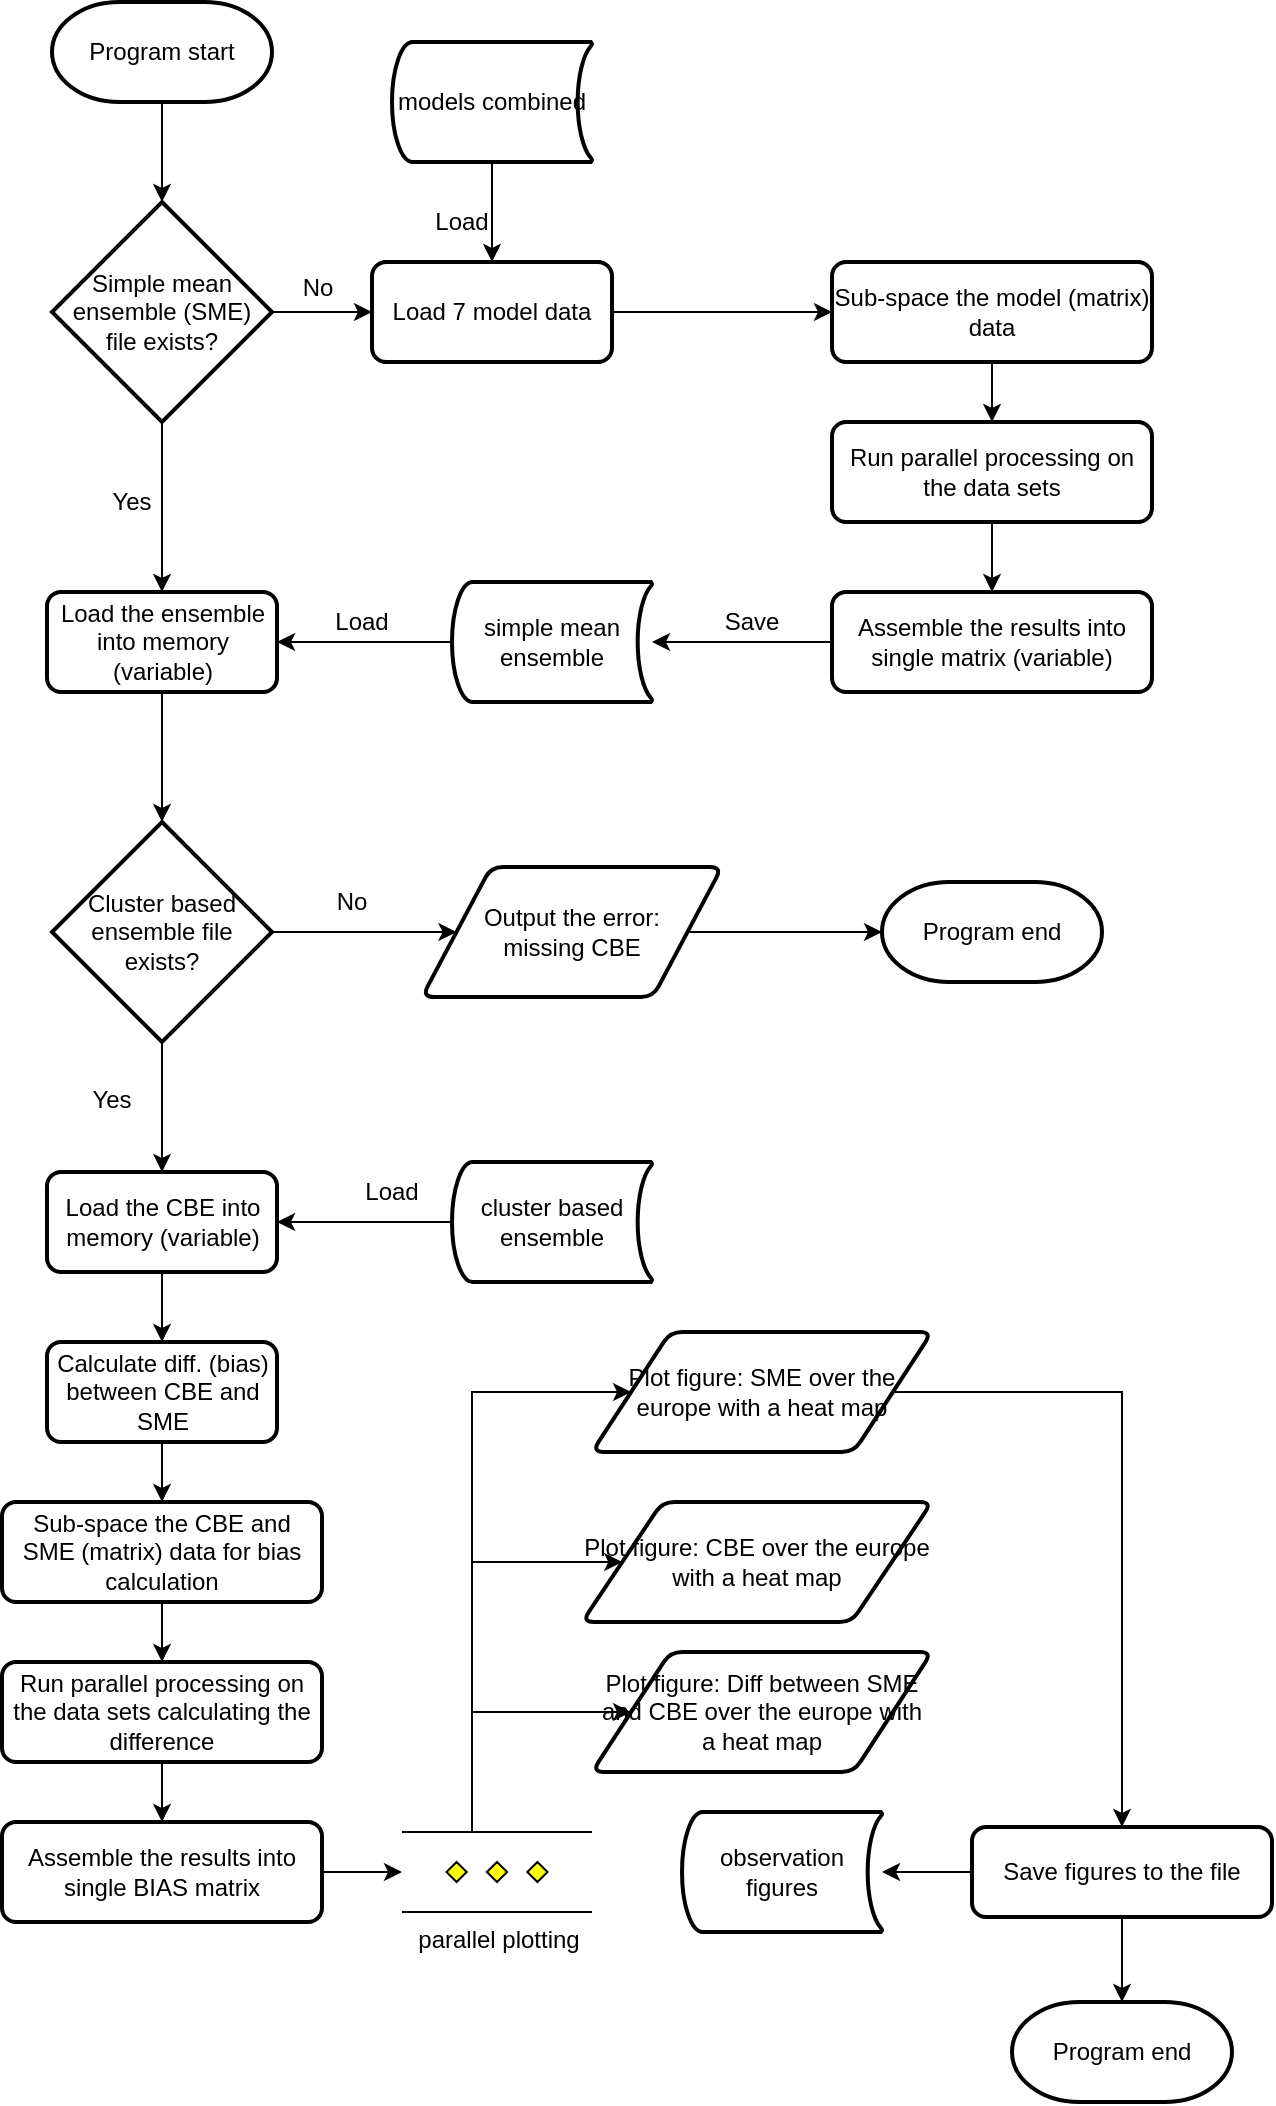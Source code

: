 <mxfile version="12.6.5" type="device"><diagram id="C5RBs43oDa-KdzZeNtuy" name="Page-1"><mxGraphModel dx="1730" dy="1027" grid="1" gridSize="10" guides="1" tooltips="1" connect="1" arrows="1" fold="1" page="1" pageScale="1" pageWidth="827" pageHeight="1169" math="0" shadow="0"><root><mxCell id="WIyWlLk6GJQsqaUBKTNV-0"/><mxCell id="WIyWlLk6GJQsqaUBKTNV-1" parent="WIyWlLk6GJQsqaUBKTNV-0"/><mxCell id="qpFEkJ7Q2w2mQUoa2Wys-6" style="edgeStyle=orthogonalEdgeStyle;rounded=0;orthogonalLoop=1;jettySize=auto;html=1;entryX=0.5;entryY=0;entryDx=0;entryDy=0;entryPerimeter=0;" edge="1" parent="WIyWlLk6GJQsqaUBKTNV-1" source="qpFEkJ7Q2w2mQUoa2Wys-4" target="qpFEkJ7Q2w2mQUoa2Wys-5"><mxGeometry relative="1" as="geometry"/></mxCell><mxCell id="qpFEkJ7Q2w2mQUoa2Wys-4" value="Program start" style="strokeWidth=2;html=1;shape=mxgraph.flowchart.terminator;whiteSpace=wrap;" vertex="1" parent="WIyWlLk6GJQsqaUBKTNV-1"><mxGeometry x="180" y="610" width="110" height="50" as="geometry"/></mxCell><mxCell id="qpFEkJ7Q2w2mQUoa2Wys-9" style="edgeStyle=orthogonalEdgeStyle;rounded=0;orthogonalLoop=1;jettySize=auto;html=1;" edge="1" parent="WIyWlLk6GJQsqaUBKTNV-1" source="qpFEkJ7Q2w2mQUoa2Wys-5" target="qpFEkJ7Q2w2mQUoa2Wys-8"><mxGeometry relative="1" as="geometry"/></mxCell><mxCell id="qpFEkJ7Q2w2mQUoa2Wys-33" style="edgeStyle=orthogonalEdgeStyle;rounded=0;orthogonalLoop=1;jettySize=auto;html=1;" edge="1" parent="WIyWlLk6GJQsqaUBKTNV-1" source="qpFEkJ7Q2w2mQUoa2Wys-5" target="qpFEkJ7Q2w2mQUoa2Wys-32"><mxGeometry relative="1" as="geometry"/></mxCell><mxCell id="qpFEkJ7Q2w2mQUoa2Wys-5" value="Simple mean ensemble (SME) file exists?" style="strokeWidth=2;html=1;shape=mxgraph.flowchart.decision;whiteSpace=wrap;" vertex="1" parent="WIyWlLk6GJQsqaUBKTNV-1"><mxGeometry x="180" y="710" width="110" height="110" as="geometry"/></mxCell><mxCell id="qpFEkJ7Q2w2mQUoa2Wys-22" style="edgeStyle=orthogonalEdgeStyle;rounded=0;orthogonalLoop=1;jettySize=auto;html=1;entryX=0.5;entryY=0;entryDx=0;entryDy=0;entryPerimeter=0;" edge="1" parent="WIyWlLk6GJQsqaUBKTNV-1" source="qpFEkJ7Q2w2mQUoa2Wys-8" target="qpFEkJ7Q2w2mQUoa2Wys-21"><mxGeometry relative="1" as="geometry"/></mxCell><mxCell id="qpFEkJ7Q2w2mQUoa2Wys-8" value="Load the ensemble into memory (variable)" style="rounded=1;whiteSpace=wrap;html=1;absoluteArcSize=1;arcSize=14;strokeWidth=2;" vertex="1" parent="WIyWlLk6GJQsqaUBKTNV-1"><mxGeometry x="177.5" y="905" width="115" height="50" as="geometry"/></mxCell><mxCell id="qpFEkJ7Q2w2mQUoa2Wys-10" value="Yes" style="text;html=1;strokeColor=none;fillColor=none;align=center;verticalAlign=middle;whiteSpace=wrap;rounded=0;" vertex="1" parent="WIyWlLk6GJQsqaUBKTNV-1"><mxGeometry x="200" y="850" width="40" height="20" as="geometry"/></mxCell><mxCell id="qpFEkJ7Q2w2mQUoa2Wys-40" style="edgeStyle=orthogonalEdgeStyle;rounded=0;orthogonalLoop=1;jettySize=auto;html=1;" edge="1" parent="WIyWlLk6GJQsqaUBKTNV-1" source="qpFEkJ7Q2w2mQUoa2Wys-11" target="qpFEkJ7Q2w2mQUoa2Wys-39"><mxGeometry relative="1" as="geometry"/></mxCell><mxCell id="qpFEkJ7Q2w2mQUoa2Wys-11" value="Sub-space the model (matrix) data" style="rounded=1;whiteSpace=wrap;html=1;absoluteArcSize=1;arcSize=14;strokeWidth=2;" vertex="1" parent="WIyWlLk6GJQsqaUBKTNV-1"><mxGeometry x="570" y="740" width="160" height="50" as="geometry"/></mxCell><mxCell id="qpFEkJ7Q2w2mQUoa2Wys-15" value="No" style="text;html=1;strokeColor=none;fillColor=none;align=center;verticalAlign=middle;whiteSpace=wrap;rounded=0;" vertex="1" parent="WIyWlLk6GJQsqaUBKTNV-1"><mxGeometry x="292.5" y="743" width="40" height="20" as="geometry"/></mxCell><mxCell id="qpFEkJ7Q2w2mQUoa2Wys-16" value="Load" style="text;html=1;strokeColor=none;fillColor=none;align=center;verticalAlign=middle;whiteSpace=wrap;rounded=0;" vertex="1" parent="WIyWlLk6GJQsqaUBKTNV-1"><mxGeometry x="315" y="910" width="40" height="20" as="geometry"/></mxCell><mxCell id="qpFEkJ7Q2w2mQUoa2Wys-18" value="Save" style="text;html=1;strokeColor=none;fillColor=none;align=center;verticalAlign=middle;whiteSpace=wrap;rounded=0;" vertex="1" parent="WIyWlLk6GJQsqaUBKTNV-1"><mxGeometry x="510" y="910" width="40" height="20" as="geometry"/></mxCell><mxCell id="qpFEkJ7Q2w2mQUoa2Wys-24" style="edgeStyle=orthogonalEdgeStyle;rounded=0;orthogonalLoop=1;jettySize=auto;html=1;" edge="1" parent="WIyWlLk6GJQsqaUBKTNV-1" source="qpFEkJ7Q2w2mQUoa2Wys-21" target="qpFEkJ7Q2w2mQUoa2Wys-23"><mxGeometry relative="1" as="geometry"/></mxCell><mxCell id="qpFEkJ7Q2w2mQUoa2Wys-27" style="edgeStyle=orthogonalEdgeStyle;rounded=0;orthogonalLoop=1;jettySize=auto;html=1;" edge="1" parent="WIyWlLk6GJQsqaUBKTNV-1" source="qpFEkJ7Q2w2mQUoa2Wys-21" target="qpFEkJ7Q2w2mQUoa2Wys-26"><mxGeometry relative="1" as="geometry"/></mxCell><mxCell id="qpFEkJ7Q2w2mQUoa2Wys-21" value="Cluster based ensemble file exists?" style="strokeWidth=2;html=1;shape=mxgraph.flowchart.decision;whiteSpace=wrap;" vertex="1" parent="WIyWlLk6GJQsqaUBKTNV-1"><mxGeometry x="180" y="1020" width="110" height="110" as="geometry"/></mxCell><mxCell id="qpFEkJ7Q2w2mQUoa2Wys-46" style="edgeStyle=orthogonalEdgeStyle;rounded=0;orthogonalLoop=1;jettySize=auto;html=1;" edge="1" parent="WIyWlLk6GJQsqaUBKTNV-1" source="qpFEkJ7Q2w2mQUoa2Wys-23" target="qpFEkJ7Q2w2mQUoa2Wys-45"><mxGeometry relative="1" as="geometry"/></mxCell><mxCell id="qpFEkJ7Q2w2mQUoa2Wys-23" value="Output the error:&lt;br&gt;missing CBE" style="shape=parallelogram;html=1;strokeWidth=2;perimeter=parallelogramPerimeter;whiteSpace=wrap;rounded=1;arcSize=12;size=0.23;" vertex="1" parent="WIyWlLk6GJQsqaUBKTNV-1"><mxGeometry x="365" y="1042.5" width="150" height="65" as="geometry"/></mxCell><mxCell id="qpFEkJ7Q2w2mQUoa2Wys-25" value="No" style="text;html=1;strokeColor=none;fillColor=none;align=center;verticalAlign=middle;whiteSpace=wrap;rounded=0;" vertex="1" parent="WIyWlLk6GJQsqaUBKTNV-1"><mxGeometry x="310" y="1050" width="40" height="20" as="geometry"/></mxCell><mxCell id="qpFEkJ7Q2w2mQUoa2Wys-56" style="edgeStyle=orthogonalEdgeStyle;rounded=0;orthogonalLoop=1;jettySize=auto;html=1;" edge="1" parent="WIyWlLk6GJQsqaUBKTNV-1" source="qpFEkJ7Q2w2mQUoa2Wys-26" target="qpFEkJ7Q2w2mQUoa2Wys-47"><mxGeometry relative="1" as="geometry"/></mxCell><mxCell id="qpFEkJ7Q2w2mQUoa2Wys-26" value="Load the CBE into memory (variable)" style="rounded=1;whiteSpace=wrap;html=1;absoluteArcSize=1;arcSize=14;strokeWidth=2;" vertex="1" parent="WIyWlLk6GJQsqaUBKTNV-1"><mxGeometry x="177.5" y="1195" width="115" height="50" as="geometry"/></mxCell><mxCell id="qpFEkJ7Q2w2mQUoa2Wys-30" value="Load" style="text;html=1;strokeColor=none;fillColor=none;align=center;verticalAlign=middle;whiteSpace=wrap;rounded=0;" vertex="1" parent="WIyWlLk6GJQsqaUBKTNV-1"><mxGeometry x="330" y="1195" width="40" height="20" as="geometry"/></mxCell><mxCell id="qpFEkJ7Q2w2mQUoa2Wys-31" value="Yes" style="text;html=1;strokeColor=none;fillColor=none;align=center;verticalAlign=middle;whiteSpace=wrap;rounded=0;" vertex="1" parent="WIyWlLk6GJQsqaUBKTNV-1"><mxGeometry x="190" y="1149" width="40" height="20" as="geometry"/></mxCell><mxCell id="qpFEkJ7Q2w2mQUoa2Wys-38" style="edgeStyle=orthogonalEdgeStyle;rounded=0;orthogonalLoop=1;jettySize=auto;html=1;entryX=0;entryY=0.5;entryDx=0;entryDy=0;" edge="1" parent="WIyWlLk6GJQsqaUBKTNV-1" source="qpFEkJ7Q2w2mQUoa2Wys-32" target="qpFEkJ7Q2w2mQUoa2Wys-11"><mxGeometry relative="1" as="geometry"/></mxCell><mxCell id="qpFEkJ7Q2w2mQUoa2Wys-32" value="Load 7 model data" style="rounded=1;whiteSpace=wrap;html=1;absoluteArcSize=1;arcSize=14;strokeWidth=2;" vertex="1" parent="WIyWlLk6GJQsqaUBKTNV-1"><mxGeometry x="340" y="740" width="120" height="50" as="geometry"/></mxCell><mxCell id="qpFEkJ7Q2w2mQUoa2Wys-37" value="Load" style="text;html=1;strokeColor=none;fillColor=none;align=center;verticalAlign=middle;whiteSpace=wrap;rounded=0;" vertex="1" parent="WIyWlLk6GJQsqaUBKTNV-1"><mxGeometry x="365" y="710" width="40" height="20" as="geometry"/></mxCell><mxCell id="qpFEkJ7Q2w2mQUoa2Wys-42" style="edgeStyle=orthogonalEdgeStyle;rounded=0;orthogonalLoop=1;jettySize=auto;html=1;" edge="1" parent="WIyWlLk6GJQsqaUBKTNV-1" source="qpFEkJ7Q2w2mQUoa2Wys-39" target="qpFEkJ7Q2w2mQUoa2Wys-41"><mxGeometry relative="1" as="geometry"/></mxCell><mxCell id="qpFEkJ7Q2w2mQUoa2Wys-39" value="Run parallel processing on the data sets" style="rounded=1;whiteSpace=wrap;html=1;absoluteArcSize=1;arcSize=14;strokeWidth=2;" vertex="1" parent="WIyWlLk6GJQsqaUBKTNV-1"><mxGeometry x="570" y="820" width="160" height="50" as="geometry"/></mxCell><mxCell id="qpFEkJ7Q2w2mQUoa2Wys-65" style="edgeStyle=orthogonalEdgeStyle;rounded=0;orthogonalLoop=1;jettySize=auto;html=1;" edge="1" parent="WIyWlLk6GJQsqaUBKTNV-1" source="qpFEkJ7Q2w2mQUoa2Wys-41" target="qpFEkJ7Q2w2mQUoa2Wys-64"><mxGeometry relative="1" as="geometry"/></mxCell><mxCell id="qpFEkJ7Q2w2mQUoa2Wys-41" value="Assemble the results into single matrix (variable)" style="rounded=1;whiteSpace=wrap;html=1;absoluteArcSize=1;arcSize=14;strokeWidth=2;" vertex="1" parent="WIyWlLk6GJQsqaUBKTNV-1"><mxGeometry x="570" y="905" width="160" height="50" as="geometry"/></mxCell><mxCell id="qpFEkJ7Q2w2mQUoa2Wys-45" value="Program end" style="strokeWidth=2;html=1;shape=mxgraph.flowchart.terminator;whiteSpace=wrap;" vertex="1" parent="WIyWlLk6GJQsqaUBKTNV-1"><mxGeometry x="595" y="1050" width="110" height="50" as="geometry"/></mxCell><mxCell id="qpFEkJ7Q2w2mQUoa2Wys-59" style="edgeStyle=orthogonalEdgeStyle;rounded=0;orthogonalLoop=1;jettySize=auto;html=1;" edge="1" parent="WIyWlLk6GJQsqaUBKTNV-1" source="qpFEkJ7Q2w2mQUoa2Wys-47" target="qpFEkJ7Q2w2mQUoa2Wys-50"><mxGeometry relative="1" as="geometry"/></mxCell><mxCell id="qpFEkJ7Q2w2mQUoa2Wys-47" value="Calculate diff. (bias) between CBE and SME" style="rounded=1;whiteSpace=wrap;html=1;absoluteArcSize=1;arcSize=14;strokeWidth=2;" vertex="1" parent="WIyWlLk6GJQsqaUBKTNV-1"><mxGeometry x="177.5" y="1280" width="115" height="50" as="geometry"/></mxCell><mxCell id="qpFEkJ7Q2w2mQUoa2Wys-54" style="edgeStyle=orthogonalEdgeStyle;rounded=0;orthogonalLoop=1;jettySize=auto;html=1;" edge="1" parent="WIyWlLk6GJQsqaUBKTNV-1" source="qpFEkJ7Q2w2mQUoa2Wys-50" target="qpFEkJ7Q2w2mQUoa2Wys-51"><mxGeometry relative="1" as="geometry"/></mxCell><mxCell id="qpFEkJ7Q2w2mQUoa2Wys-50" value="Sub-space the CBE and SME (matrix) data for bias calculation" style="rounded=1;whiteSpace=wrap;html=1;absoluteArcSize=1;arcSize=14;strokeWidth=2;" vertex="1" parent="WIyWlLk6GJQsqaUBKTNV-1"><mxGeometry x="155" y="1360" width="160" height="50" as="geometry"/></mxCell><mxCell id="qpFEkJ7Q2w2mQUoa2Wys-55" style="edgeStyle=orthogonalEdgeStyle;rounded=0;orthogonalLoop=1;jettySize=auto;html=1;" edge="1" parent="WIyWlLk6GJQsqaUBKTNV-1" source="qpFEkJ7Q2w2mQUoa2Wys-51" target="qpFEkJ7Q2w2mQUoa2Wys-52"><mxGeometry relative="1" as="geometry"/></mxCell><mxCell id="qpFEkJ7Q2w2mQUoa2Wys-51" value="Run parallel processing on the data sets calculating the difference" style="rounded=1;whiteSpace=wrap;html=1;absoluteArcSize=1;arcSize=14;strokeWidth=2;" vertex="1" parent="WIyWlLk6GJQsqaUBKTNV-1"><mxGeometry x="155" y="1440" width="160" height="50" as="geometry"/></mxCell><mxCell id="qpFEkJ7Q2w2mQUoa2Wys-74" style="edgeStyle=orthogonalEdgeStyle;rounded=0;orthogonalLoop=1;jettySize=auto;html=1;entryX=0;entryY=0.5;entryDx=0;entryDy=0;entryPerimeter=0;" edge="1" parent="WIyWlLk6GJQsqaUBKTNV-1" source="qpFEkJ7Q2w2mQUoa2Wys-52" target="qpFEkJ7Q2w2mQUoa2Wys-71"><mxGeometry relative="1" as="geometry"/></mxCell><mxCell id="qpFEkJ7Q2w2mQUoa2Wys-52" value="Assemble the results into single BIAS matrix" style="rounded=1;whiteSpace=wrap;html=1;absoluteArcSize=1;arcSize=14;strokeWidth=2;" vertex="1" parent="WIyWlLk6GJQsqaUBKTNV-1"><mxGeometry x="155" y="1520" width="160" height="50" as="geometry"/></mxCell><mxCell id="qpFEkJ7Q2w2mQUoa2Wys-63" style="edgeStyle=orthogonalEdgeStyle;rounded=0;orthogonalLoop=1;jettySize=auto;html=1;" edge="1" parent="WIyWlLk6GJQsqaUBKTNV-1" source="qpFEkJ7Q2w2mQUoa2Wys-62" target="qpFEkJ7Q2w2mQUoa2Wys-26"><mxGeometry relative="1" as="geometry"/></mxCell><mxCell id="qpFEkJ7Q2w2mQUoa2Wys-62" value="&lt;span style=&quot;white-space: normal&quot;&gt;cluster based ensemble&lt;/span&gt;" style="strokeWidth=2;html=1;shape=mxgraph.flowchart.stored_data;whiteSpace=wrap;" vertex="1" parent="WIyWlLk6GJQsqaUBKTNV-1"><mxGeometry x="380" y="1190" width="100" height="60" as="geometry"/></mxCell><mxCell id="qpFEkJ7Q2w2mQUoa2Wys-66" style="edgeStyle=orthogonalEdgeStyle;rounded=0;orthogonalLoop=1;jettySize=auto;html=1;" edge="1" parent="WIyWlLk6GJQsqaUBKTNV-1" source="qpFEkJ7Q2w2mQUoa2Wys-64" target="qpFEkJ7Q2w2mQUoa2Wys-8"><mxGeometry relative="1" as="geometry"/></mxCell><mxCell id="qpFEkJ7Q2w2mQUoa2Wys-64" value="&lt;span style=&quot;white-space: normal&quot;&gt;simple mean ensemble&lt;/span&gt;" style="strokeWidth=2;html=1;shape=mxgraph.flowchart.stored_data;whiteSpace=wrap;" vertex="1" parent="WIyWlLk6GJQsqaUBKTNV-1"><mxGeometry x="380" y="900" width="100" height="60" as="geometry"/></mxCell><mxCell id="qpFEkJ7Q2w2mQUoa2Wys-69" style="edgeStyle=orthogonalEdgeStyle;rounded=0;orthogonalLoop=1;jettySize=auto;html=1;" edge="1" parent="WIyWlLk6GJQsqaUBKTNV-1" source="qpFEkJ7Q2w2mQUoa2Wys-68" target="qpFEkJ7Q2w2mQUoa2Wys-32"><mxGeometry relative="1" as="geometry"/></mxCell><mxCell id="qpFEkJ7Q2w2mQUoa2Wys-68" value="&lt;span style=&quot;white-space: normal&quot;&gt;models combined&lt;/span&gt;" style="strokeWidth=2;html=1;shape=mxgraph.flowchart.stored_data;whiteSpace=wrap;" vertex="1" parent="WIyWlLk6GJQsqaUBKTNV-1"><mxGeometry x="350" y="630" width="100" height="60" as="geometry"/></mxCell><mxCell id="qpFEkJ7Q2w2mQUoa2Wys-105" style="edgeStyle=orthogonalEdgeStyle;rounded=0;orthogonalLoop=1;jettySize=auto;html=1;entryX=0;entryY=0.5;entryDx=0;entryDy=0;" edge="1" parent="WIyWlLk6GJQsqaUBKTNV-1" source="qpFEkJ7Q2w2mQUoa2Wys-71" target="qpFEkJ7Q2w2mQUoa2Wys-94"><mxGeometry relative="1" as="geometry"><Array as="points"><mxPoint x="390" y="1390"/></Array></mxGeometry></mxCell><mxCell id="qpFEkJ7Q2w2mQUoa2Wys-106" style="edgeStyle=orthogonalEdgeStyle;rounded=0;orthogonalLoop=1;jettySize=auto;html=1;entryX=0;entryY=0.5;entryDx=0;entryDy=0;" edge="1" parent="WIyWlLk6GJQsqaUBKTNV-1" source="qpFEkJ7Q2w2mQUoa2Wys-71" target="qpFEkJ7Q2w2mQUoa2Wys-93"><mxGeometry relative="1" as="geometry"><Array as="points"><mxPoint x="390" y="1305"/></Array></mxGeometry></mxCell><mxCell id="qpFEkJ7Q2w2mQUoa2Wys-107" style="edgeStyle=orthogonalEdgeStyle;rounded=0;orthogonalLoop=1;jettySize=auto;html=1;entryX=0;entryY=0.5;entryDx=0;entryDy=0;" edge="1" parent="WIyWlLk6GJQsqaUBKTNV-1" source="qpFEkJ7Q2w2mQUoa2Wys-71" target="qpFEkJ7Q2w2mQUoa2Wys-95"><mxGeometry relative="1" as="geometry"><Array as="points"><mxPoint x="390" y="1465"/></Array></mxGeometry></mxCell><mxCell id="qpFEkJ7Q2w2mQUoa2Wys-71" value="parallel plotting" style="verticalLabelPosition=bottom;verticalAlign=top;html=1;shape=mxgraph.flowchart.parallel_mode;pointerEvents=1" vertex="1" parent="WIyWlLk6GJQsqaUBKTNV-1"><mxGeometry x="355" y="1525" width="95" height="40" as="geometry"/></mxCell><mxCell id="qpFEkJ7Q2w2mQUoa2Wys-103" style="edgeStyle=orthogonalEdgeStyle;rounded=0;orthogonalLoop=1;jettySize=auto;html=1;" edge="1" parent="WIyWlLk6GJQsqaUBKTNV-1" source="qpFEkJ7Q2w2mQUoa2Wys-93" target="qpFEkJ7Q2w2mQUoa2Wys-102"><mxGeometry relative="1" as="geometry"/></mxCell><mxCell id="qpFEkJ7Q2w2mQUoa2Wys-93" value="&lt;span style=&quot;white-space: normal&quot;&gt;Plot figure: SME over the europe with a heat map&lt;/span&gt;" style="shape=parallelogram;html=1;strokeWidth=2;perimeter=parallelogramPerimeter;whiteSpace=wrap;rounded=1;arcSize=12;size=0.23;" vertex="1" parent="WIyWlLk6GJQsqaUBKTNV-1"><mxGeometry x="450" y="1275" width="170" height="60" as="geometry"/></mxCell><mxCell id="qpFEkJ7Q2w2mQUoa2Wys-94" value="Plot figure: CBE over the europe with a heat map" style="shape=parallelogram;html=1;strokeWidth=2;perimeter=parallelogramPerimeter;whiteSpace=wrap;rounded=1;arcSize=12;size=0.23;" vertex="1" parent="WIyWlLk6GJQsqaUBKTNV-1"><mxGeometry x="445" y="1360" width="175" height="60" as="geometry"/></mxCell><mxCell id="qpFEkJ7Q2w2mQUoa2Wys-95" value="Plot figure: Diff between SME and CBE over the europe with a heat map" style="shape=parallelogram;html=1;strokeWidth=2;perimeter=parallelogramPerimeter;whiteSpace=wrap;rounded=1;arcSize=12;size=0.23;" vertex="1" parent="WIyWlLk6GJQsqaUBKTNV-1"><mxGeometry x="450" y="1435" width="170" height="60" as="geometry"/></mxCell><mxCell id="qpFEkJ7Q2w2mQUoa2Wys-109" style="edgeStyle=orthogonalEdgeStyle;rounded=0;orthogonalLoop=1;jettySize=auto;html=1;" edge="1" parent="WIyWlLk6GJQsqaUBKTNV-1" source="qpFEkJ7Q2w2mQUoa2Wys-102" target="qpFEkJ7Q2w2mQUoa2Wys-108"><mxGeometry relative="1" as="geometry"/></mxCell><mxCell id="qpFEkJ7Q2w2mQUoa2Wys-112" style="edgeStyle=orthogonalEdgeStyle;rounded=0;orthogonalLoop=1;jettySize=auto;html=1;" edge="1" parent="WIyWlLk6GJQsqaUBKTNV-1" source="qpFEkJ7Q2w2mQUoa2Wys-102" target="qpFEkJ7Q2w2mQUoa2Wys-110"><mxGeometry relative="1" as="geometry"/></mxCell><mxCell id="qpFEkJ7Q2w2mQUoa2Wys-102" value="Save figures to the file" style="rounded=1;whiteSpace=wrap;html=1;absoluteArcSize=1;arcSize=14;strokeWidth=2;" vertex="1" parent="WIyWlLk6GJQsqaUBKTNV-1"><mxGeometry x="640" y="1522.5" width="150" height="45" as="geometry"/></mxCell><mxCell id="qpFEkJ7Q2w2mQUoa2Wys-108" value="observation figures" style="strokeWidth=2;html=1;shape=mxgraph.flowchart.stored_data;whiteSpace=wrap;" vertex="1" parent="WIyWlLk6GJQsqaUBKTNV-1"><mxGeometry x="495" y="1515" width="100" height="60" as="geometry"/></mxCell><mxCell id="qpFEkJ7Q2w2mQUoa2Wys-110" value="Program end" style="strokeWidth=2;html=1;shape=mxgraph.flowchart.terminator;whiteSpace=wrap;" vertex="1" parent="WIyWlLk6GJQsqaUBKTNV-1"><mxGeometry x="660" y="1610" width="110" height="50" as="geometry"/></mxCell></root></mxGraphModel></diagram></mxfile>